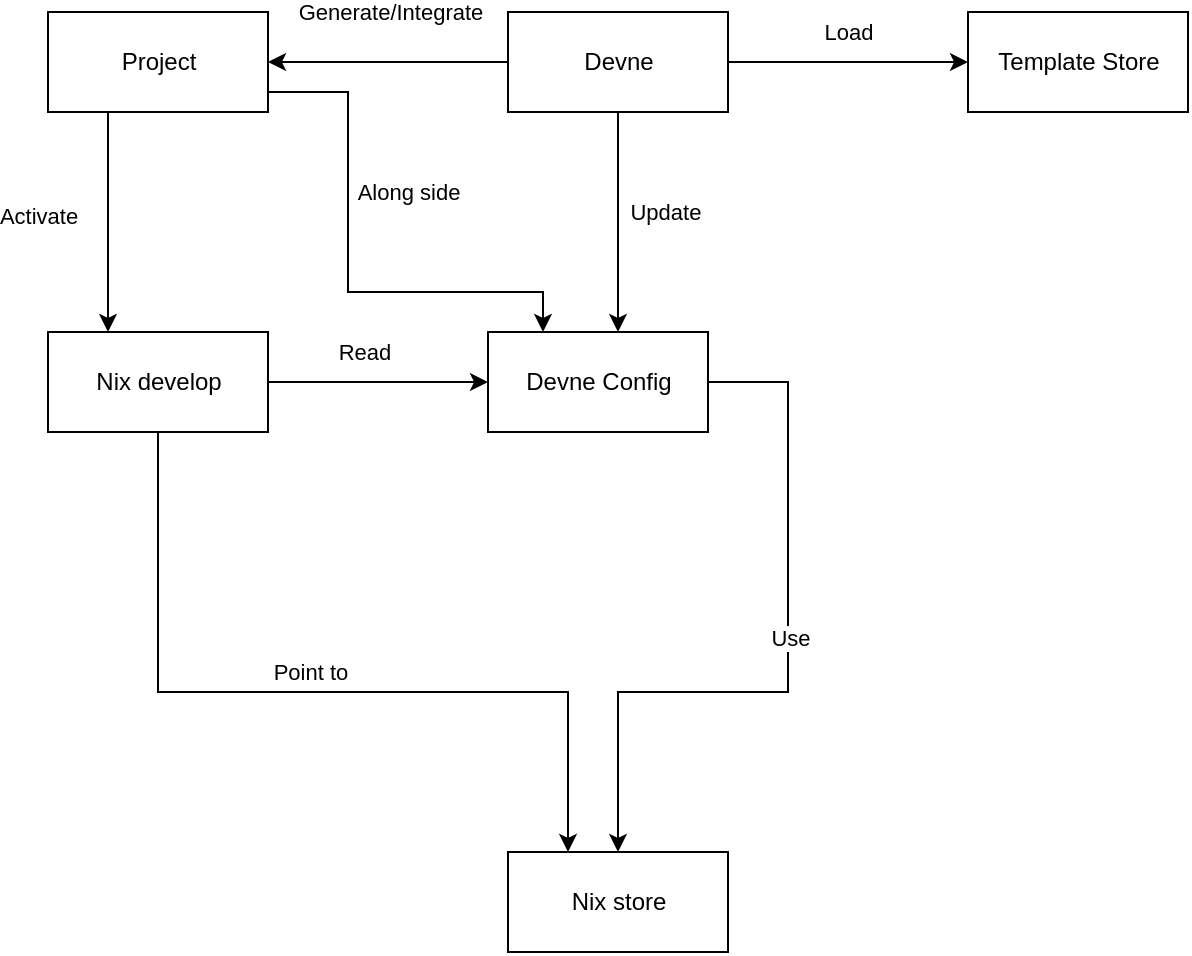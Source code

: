 <mxfile version="20.6.2" type="device"><diagram id="07FukVXNxkK5jXLeK_Rn" name="Client Architecture"><mxGraphModel dx="844" dy="672" grid="1" gridSize="10" guides="1" tooltips="1" connect="1" arrows="1" fold="1" page="1" pageScale="1" pageWidth="850" pageHeight="1100" math="0" shadow="0"><root><mxCell id="0"/><mxCell id="1" parent="0"/><mxCell id="ZQp74bugKX0e3rGPC13u-4" value="" style="edgeStyle=orthogonalEdgeStyle;rounded=0;orthogonalLoop=1;jettySize=auto;html=1;" parent="1" source="ZQp74bugKX0e3rGPC13u-1" target="ZQp74bugKX0e3rGPC13u-3" edge="1"><mxGeometry relative="1" as="geometry"><Array as="points"><mxPoint x="550" y="365"/><mxPoint x="550" y="520"/><mxPoint x="465" y="520"/></Array></mxGeometry></mxCell><mxCell id="ZQp74bugKX0e3rGPC13u-15" value="Use" style="edgeLabel;html=1;align=center;verticalAlign=middle;resizable=0;points=[];" parent="ZQp74bugKX0e3rGPC13u-4" vertex="1" connectable="0"><mxGeometry x="-0.067" y="1" relative="1" as="geometry"><mxPoint as="offset"/></mxGeometry></mxCell><mxCell id="ZQp74bugKX0e3rGPC13u-1" value="Devne Config" style="html=1;" parent="1" vertex="1"><mxGeometry x="400" y="340" width="110" height="50" as="geometry"/></mxCell><mxCell id="ZQp74bugKX0e3rGPC13u-3" value="Nix store" style="html=1;" parent="1" vertex="1"><mxGeometry x="410" y="600" width="110" height="50" as="geometry"/></mxCell><mxCell id="ZQp74bugKX0e3rGPC13u-7" style="edgeStyle=orthogonalEdgeStyle;rounded=0;orthogonalLoop=1;jettySize=auto;html=1;exitX=0.5;exitY=1;exitDx=0;exitDy=0;" parent="1" source="ZQp74bugKX0e3rGPC13u-16" target="ZQp74bugKX0e3rGPC13u-1" edge="1"><mxGeometry relative="1" as="geometry"><Array as="points"><mxPoint x="465" y="350"/></Array></mxGeometry></mxCell><mxCell id="ZQp74bugKX0e3rGPC13u-14" value="Update&amp;nbsp;" style="edgeLabel;html=1;align=center;verticalAlign=middle;resizable=0;points=[];" parent="ZQp74bugKX0e3rGPC13u-7" vertex="1" connectable="0"><mxGeometry x="-0.02" y="4" relative="1" as="geometry"><mxPoint x="21" y="-4" as="offset"/></mxGeometry></mxCell><mxCell id="ZQp74bugKX0e3rGPC13u-23" value="" style="edgeStyle=orthogonalEdgeStyle;rounded=0;orthogonalLoop=1;jettySize=auto;html=1;" parent="1" source="ZQp74bugKX0e3rGPC13u-5" target="ZQp74bugKX0e3rGPC13u-22" edge="1"><mxGeometry relative="1" as="geometry"><Array as="points"><mxPoint x="210" y="280"/><mxPoint x="210" y="280"/></Array></mxGeometry></mxCell><mxCell id="ZQp74bugKX0e3rGPC13u-26" value="Activate" style="edgeLabel;html=1;align=center;verticalAlign=middle;resizable=0;points=[];" parent="ZQp74bugKX0e3rGPC13u-23" vertex="1" connectable="0"><mxGeometry x="-0.054" y="1" relative="1" as="geometry"><mxPoint x="-36" as="offset"/></mxGeometry></mxCell><mxCell id="ZQp74bugKX0e3rGPC13u-33" style="edgeStyle=orthogonalEdgeStyle;rounded=0;orthogonalLoop=1;jettySize=auto;html=1;entryX=0.25;entryY=0;entryDx=0;entryDy=0;" parent="1" source="ZQp74bugKX0e3rGPC13u-5" target="ZQp74bugKX0e3rGPC13u-1" edge="1"><mxGeometry relative="1" as="geometry"><Array as="points"><mxPoint x="330" y="220"/><mxPoint x="330" y="320"/><mxPoint x="428" y="320"/></Array></mxGeometry></mxCell><mxCell id="ZQp74bugKX0e3rGPC13u-34" value="Along side" style="edgeLabel;html=1;align=center;verticalAlign=middle;resizable=0;points=[];" parent="ZQp74bugKX0e3rGPC13u-33" vertex="1" connectable="0"><mxGeometry x="-0.247" y="1" relative="1" as="geometry"><mxPoint x="29" y="-7" as="offset"/></mxGeometry></mxCell><mxCell id="ZQp74bugKX0e3rGPC13u-5" value="Project" style="html=1;" parent="1" vertex="1"><mxGeometry x="180" y="180" width="110" height="50" as="geometry"/></mxCell><mxCell id="ZQp74bugKX0e3rGPC13u-11" value="Template Store" style="html=1;" parent="1" vertex="1"><mxGeometry x="640" y="180" width="110" height="50" as="geometry"/></mxCell><mxCell id="ZQp74bugKX0e3rGPC13u-17" value="Load" style="edgeStyle=orthogonalEdgeStyle;rounded=0;orthogonalLoop=1;jettySize=auto;html=1;" parent="1" source="ZQp74bugKX0e3rGPC13u-16" target="ZQp74bugKX0e3rGPC13u-11" edge="1"><mxGeometry y="15" relative="1" as="geometry"><Array as="points"><mxPoint x="720" y="190"/></Array><mxPoint as="offset"/></mxGeometry></mxCell><mxCell id="ZQp74bugKX0e3rGPC13u-18" style="edgeStyle=orthogonalEdgeStyle;rounded=0;orthogonalLoop=1;jettySize=auto;html=1;entryX=1;entryY=0.5;entryDx=0;entryDy=0;" parent="1" source="ZQp74bugKX0e3rGPC13u-16" target="ZQp74bugKX0e3rGPC13u-5" edge="1"><mxGeometry relative="1" as="geometry"><Array as="points"><mxPoint x="400" y="205"/><mxPoint x="400" y="205"/></Array></mxGeometry></mxCell><mxCell id="ZQp74bugKX0e3rGPC13u-19" value="Generate/Integrate" style="edgeLabel;html=1;align=center;verticalAlign=middle;resizable=0;points=[];" parent="ZQp74bugKX0e3rGPC13u-18" vertex="1" connectable="0"><mxGeometry x="0.1" y="3" relative="1" as="geometry"><mxPoint x="7" y="-28" as="offset"/></mxGeometry></mxCell><mxCell id="ZQp74bugKX0e3rGPC13u-16" value="Devne" style="html=1;" parent="1" vertex="1"><mxGeometry x="410" y="180" width="110" height="50" as="geometry"/></mxCell><mxCell id="ZQp74bugKX0e3rGPC13u-24" style="edgeStyle=orthogonalEdgeStyle;rounded=0;orthogonalLoop=1;jettySize=auto;html=1;" parent="1" source="ZQp74bugKX0e3rGPC13u-22" target="ZQp74bugKX0e3rGPC13u-3" edge="1"><mxGeometry relative="1" as="geometry"><Array as="points"><mxPoint x="235" y="520"/><mxPoint x="440" y="520"/></Array></mxGeometry></mxCell><mxCell id="ZQp74bugKX0e3rGPC13u-25" value="Point to" style="edgeLabel;html=1;align=center;verticalAlign=middle;resizable=0;points=[];" parent="ZQp74bugKX0e3rGPC13u-24" vertex="1" connectable="0"><mxGeometry x="-0.054" y="3" relative="1" as="geometry"><mxPoint x="9" y="-7" as="offset"/></mxGeometry></mxCell><mxCell id="ZQp74bugKX0e3rGPC13u-28" style="edgeStyle=orthogonalEdgeStyle;rounded=0;orthogonalLoop=1;jettySize=auto;html=1;" parent="1" source="ZQp74bugKX0e3rGPC13u-22" target="ZQp74bugKX0e3rGPC13u-1" edge="1"><mxGeometry relative="1" as="geometry"><Array as="points"><mxPoint x="370" y="365"/><mxPoint x="370" y="365"/></Array></mxGeometry></mxCell><mxCell id="ZQp74bugKX0e3rGPC13u-29" value="Read" style="edgeLabel;html=1;align=center;verticalAlign=middle;resizable=0;points=[];" parent="ZQp74bugKX0e3rGPC13u-28" vertex="1" connectable="0"><mxGeometry x="-0.127" relative="1" as="geometry"><mxPoint y="-15" as="offset"/></mxGeometry></mxCell><mxCell id="ZQp74bugKX0e3rGPC13u-22" value="Nix develop" style="html=1;" parent="1" vertex="1"><mxGeometry x="180" y="340" width="110" height="50" as="geometry"/></mxCell></root></mxGraphModel></diagram></mxfile>
